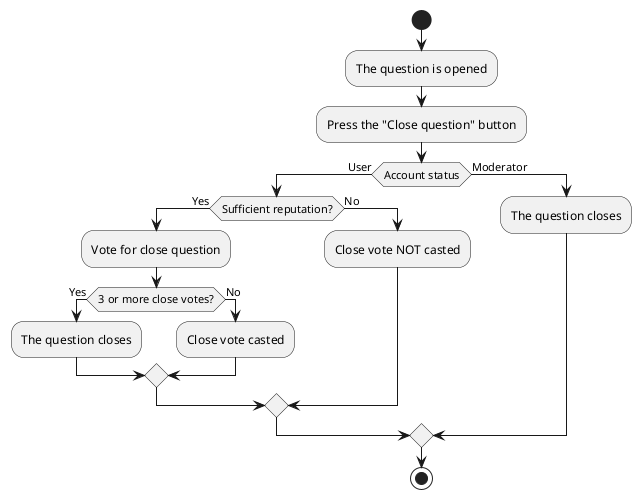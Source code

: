 @startuml
start

:The question is opened;
:Press the "Close question" button;

if (Account status) then(User)
    if (Sufficient reputation?) then (Yes)
        :Vote for close question;
        if (3 or more close votes?) then (Yes)
            :The question closes;
        else (No)
            :Close vote casted;
        endif
    else (No)
        :Close vote NOT casted;
    endif
else (Moderator)
    :The question closes;
endif

stop

@enduml
